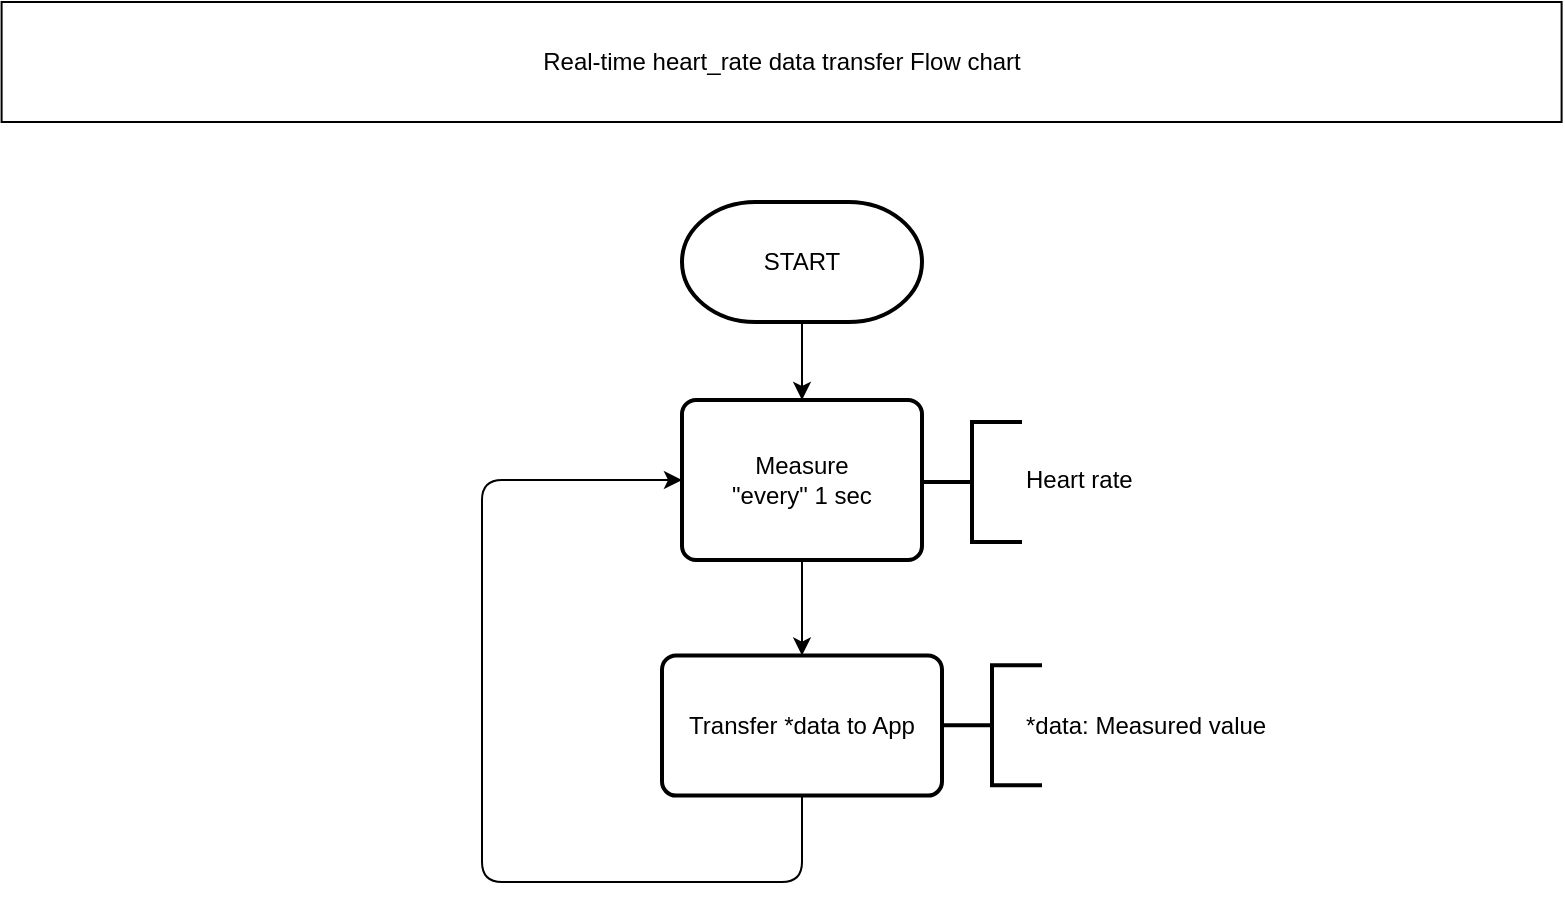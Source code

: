 <mxfile version="11.1.2" type="google"><diagram id="j7cV31fhtLQnXMVjcJPB" name="Page-1"><mxGraphModel dx="1278" dy="1682" grid="1" gridSize="10" guides="1" tooltips="1" connect="1" arrows="1" fold="1" page="1" pageScale="1" pageWidth="850" pageHeight="1100" math="0" shadow="0"><root><mxCell id="0"/><mxCell id="1" parent="0"/><mxCell id="2fKR4eOSb9Cy_JK44Yzd-12" value="Real-time heart_rate data transfer Flow chart" style="rounded=0;whiteSpace=wrap;html=1;" parent="1" vertex="1"><mxGeometry x="39.8" y="-1080" width="780" height="60" as="geometry"/></mxCell><mxCell id="zlp6YUTl2n55vXX174_R-1" value="START" style="strokeWidth=2;html=1;shape=mxgraph.flowchart.terminator;whiteSpace=wrap;" vertex="1" parent="1"><mxGeometry x="380" y="-980" width="120" height="60" as="geometry"/></mxCell><mxCell id="zlp6YUTl2n55vXX174_R-2" value="Measure&lt;br&gt;&quot;every&quot; 1 sec" style="rounded=1;whiteSpace=wrap;html=1;absoluteArcSize=1;arcSize=14;strokeWidth=2;" vertex="1" parent="1"><mxGeometry x="380" y="-881" width="120" height="80" as="geometry"/></mxCell><mxCell id="zlp6YUTl2n55vXX174_R-3" value="" style="strokeWidth=2;html=1;shape=mxgraph.flowchart.annotation_2;align=left;pointerEvents=1" vertex="1" parent="1"><mxGeometry x="500" y="-870" width="50" height="60" as="geometry"/></mxCell><mxCell id="zlp6YUTl2n55vXX174_R-4" value="Heart rate" style="text;html=1;resizable=0;points=[];autosize=1;align=left;verticalAlign=top;spacingTop=-4;" vertex="1" parent="1"><mxGeometry x="550" y="-851" width="70" height="20" as="geometry"/></mxCell><mxCell id="zlp6YUTl2n55vXX174_R-7" value="" style="endArrow=classic;html=1;exitX=0.5;exitY=1;exitDx=0;exitDy=0;entryX=0.5;entryY=0;entryDx=0;entryDy=0;" edge="1" parent="1" source="zlp6YUTl2n55vXX174_R-2" target="zlp6YUTl2n55vXX174_R-13"><mxGeometry width="50" height="50" relative="1" as="geometry"><mxPoint x="330" y="-441" as="sourcePoint"/><mxPoint x="440.5" y="-760" as="targetPoint"/></mxGeometry></mxCell><mxCell id="zlp6YUTl2n55vXX174_R-8" value="" style="endArrow=classic;html=1;entryX=0.5;entryY=0;entryDx=0;entryDy=0;exitX=0.5;exitY=1;exitDx=0;exitDy=0;exitPerimeter=0;" edge="1" parent="1" source="zlp6YUTl2n55vXX174_R-1" target="zlp6YUTl2n55vXX174_R-2"><mxGeometry width="50" height="50" relative="1" as="geometry"><mxPoint x="450" y="-791" as="sourcePoint"/><mxPoint x="450" y="-741" as="targetPoint"/></mxGeometry></mxCell><mxCell id="zlp6YUTl2n55vXX174_R-13" value="Transfer *data to App" style="rounded=1;whiteSpace=wrap;html=1;absoluteArcSize=1;arcSize=14;strokeWidth=2;" vertex="1" parent="1"><mxGeometry x="370" y="-753.2" width="140" height="70" as="geometry"/></mxCell><mxCell id="zlp6YUTl2n55vXX174_R-14" value="" style="strokeWidth=2;html=1;shape=mxgraph.flowchart.annotation_2;align=left;pointerEvents=1" vertex="1" parent="1"><mxGeometry x="510" y="-748.4" width="50" height="60" as="geometry"/></mxCell><mxCell id="zlp6YUTl2n55vXX174_R-15" value="*data: Measured value" style="text;html=1;resizable=0;points=[];autosize=1;align=left;verticalAlign=top;spacingTop=-4;" vertex="1" parent="1"><mxGeometry x="550" y="-728.4" width="140" height="20" as="geometry"/></mxCell><mxCell id="zlp6YUTl2n55vXX174_R-16" value="" style="endArrow=classic;html=1;exitX=0.5;exitY=1;exitDx=0;exitDy=0;entryX=0;entryY=0.5;entryDx=0;entryDy=0;" edge="1" parent="1" source="zlp6YUTl2n55vXX174_R-13" target="zlp6YUTl2n55vXX174_R-2"><mxGeometry width="50" height="50" relative="1" as="geometry"><mxPoint x="330" y="-490" as="sourcePoint"/><mxPoint x="380" y="-540" as="targetPoint"/><Array as="points"><mxPoint x="440" y="-640"/><mxPoint x="280" y="-640"/><mxPoint x="280" y="-841"/></Array></mxGeometry></mxCell></root></mxGraphModel></diagram></mxfile>